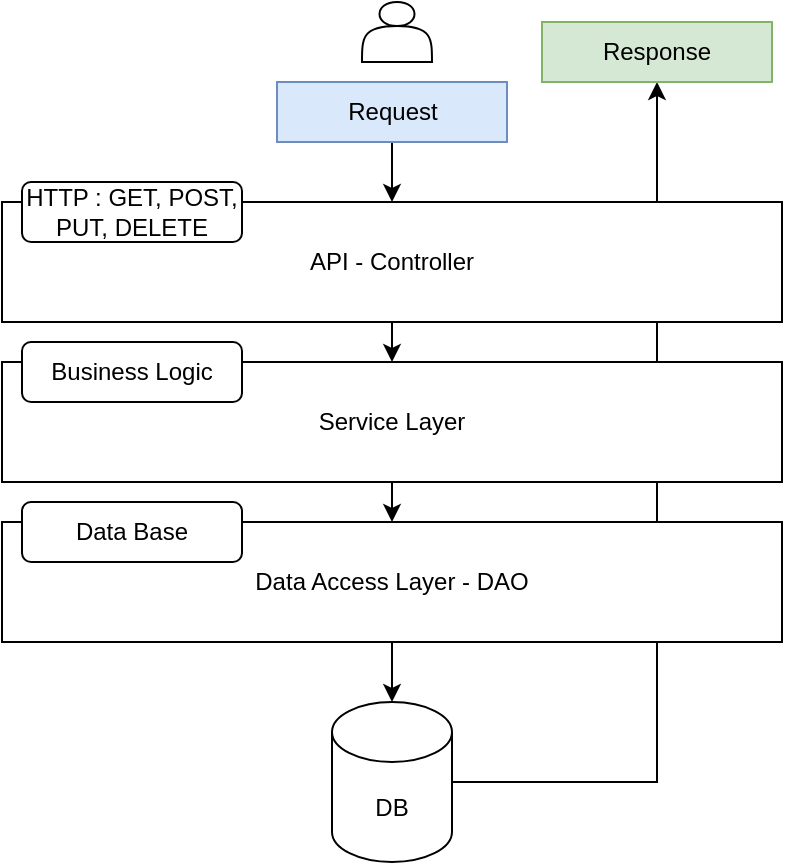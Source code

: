 <mxfile version="14.9.0" type="github">
  <diagram id="jggIG5HzDZcVWlFjOvo3" name="Page-1">
    <mxGraphModel dx="868" dy="460" grid="0" gridSize="10" guides="1" tooltips="1" connect="1" arrows="1" fold="1" page="0" pageScale="1" pageWidth="827" pageHeight="1169" math="0" shadow="0">
      <root>
        <mxCell id="0" />
        <mxCell id="1" parent="0" />
        <mxCell id="3FdpQByTThzucl-8OLSG-18" style="edgeStyle=orthogonalEdgeStyle;rounded=0;orthogonalLoop=1;jettySize=auto;html=1;entryX=0.5;entryY=1;entryDx=0;entryDy=0;" edge="1" parent="1" source="3FdpQByTThzucl-8OLSG-13" target="3FdpQByTThzucl-8OLSG-17">
          <mxGeometry relative="1" as="geometry" />
        </mxCell>
        <mxCell id="3FdpQByTThzucl-8OLSG-12" style="edgeStyle=orthogonalEdgeStyle;rounded=0;orthogonalLoop=1;jettySize=auto;html=1;exitX=0.5;exitY=1;exitDx=0;exitDy=0;entryX=0.5;entryY=0;entryDx=0;entryDy=0;" edge="1" parent="1" source="3FdpQByTThzucl-8OLSG-1" target="3FdpQByTThzucl-8OLSG-3">
          <mxGeometry relative="1" as="geometry" />
        </mxCell>
        <mxCell id="3FdpQByTThzucl-8OLSG-1" value="Service Layer" style="rounded=0;whiteSpace=wrap;html=1;" vertex="1" parent="1">
          <mxGeometry x="160" y="200" width="390" height="60" as="geometry" />
        </mxCell>
        <mxCell id="3FdpQByTThzucl-8OLSG-11" style="edgeStyle=orthogonalEdgeStyle;rounded=0;orthogonalLoop=1;jettySize=auto;html=1;exitX=0.5;exitY=1;exitDx=0;exitDy=0;entryX=0.5;entryY=0;entryDx=0;entryDy=0;" edge="1" parent="1" source="3FdpQByTThzucl-8OLSG-2" target="3FdpQByTThzucl-8OLSG-1">
          <mxGeometry relative="1" as="geometry" />
        </mxCell>
        <mxCell id="3FdpQByTThzucl-8OLSG-2" value="API - Controller" style="rounded=0;whiteSpace=wrap;html=1;" vertex="1" parent="1">
          <mxGeometry x="160" y="120" width="390" height="60" as="geometry" />
        </mxCell>
        <mxCell id="3FdpQByTThzucl-8OLSG-14" value="" style="edgeStyle=orthogonalEdgeStyle;rounded=0;orthogonalLoop=1;jettySize=auto;html=1;" edge="1" parent="1" source="3FdpQByTThzucl-8OLSG-3" target="3FdpQByTThzucl-8OLSG-13">
          <mxGeometry relative="1" as="geometry" />
        </mxCell>
        <mxCell id="3FdpQByTThzucl-8OLSG-3" value="Data Access Layer - DAO" style="rounded=0;whiteSpace=wrap;html=1;" vertex="1" parent="1">
          <mxGeometry x="160" y="280" width="390" height="60" as="geometry" />
        </mxCell>
        <mxCell id="3FdpQByTThzucl-8OLSG-4" value="Data Base" style="rounded=1;whiteSpace=wrap;html=1;" vertex="1" parent="1">
          <mxGeometry x="170" y="270" width="110" height="30" as="geometry" />
        </mxCell>
        <mxCell id="3FdpQByTThzucl-8OLSG-5" value="Business Logic" style="rounded=1;whiteSpace=wrap;html=1;" vertex="1" parent="1">
          <mxGeometry x="170" y="190" width="110" height="30" as="geometry" />
        </mxCell>
        <mxCell id="3FdpQByTThzucl-8OLSG-6" value="HTTP : GET, POST, PUT, DELETE" style="rounded=1;whiteSpace=wrap;html=1;" vertex="1" parent="1">
          <mxGeometry x="170" y="110" width="110" height="30" as="geometry" />
        </mxCell>
        <mxCell id="3FdpQByTThzucl-8OLSG-8" value="" style="edgeStyle=orthogonalEdgeStyle;rounded=0;orthogonalLoop=1;jettySize=auto;html=1;" edge="1" parent="1" source="3FdpQByTThzucl-8OLSG-7" target="3FdpQByTThzucl-8OLSG-2">
          <mxGeometry relative="1" as="geometry" />
        </mxCell>
        <mxCell id="3FdpQByTThzucl-8OLSG-7" value="Request" style="rounded=0;whiteSpace=wrap;html=1;fillColor=#dae8fc;strokeColor=#6c8ebf;" vertex="1" parent="1">
          <mxGeometry x="297.5" y="60" width="115" height="30" as="geometry" />
        </mxCell>
        <mxCell id="3FdpQByTThzucl-8OLSG-13" value="DB" style="shape=cylinder3;whiteSpace=wrap;html=1;boundedLbl=1;backgroundOutline=1;size=15;" vertex="1" parent="1">
          <mxGeometry x="325" y="370" width="60" height="80" as="geometry" />
        </mxCell>
        <mxCell id="3FdpQByTThzucl-8OLSG-17" value="Response" style="rounded=0;whiteSpace=wrap;html=1;fillColor=#d5e8d4;strokeColor=#82b366;" vertex="1" parent="1">
          <mxGeometry x="430" y="30" width="115" height="30" as="geometry" />
        </mxCell>
        <mxCell id="3FdpQByTThzucl-8OLSG-19" value="" style="shape=actor;whiteSpace=wrap;html=1;" vertex="1" parent="1">
          <mxGeometry x="340" y="20" width="35" height="30" as="geometry" />
        </mxCell>
      </root>
    </mxGraphModel>
  </diagram>
</mxfile>
